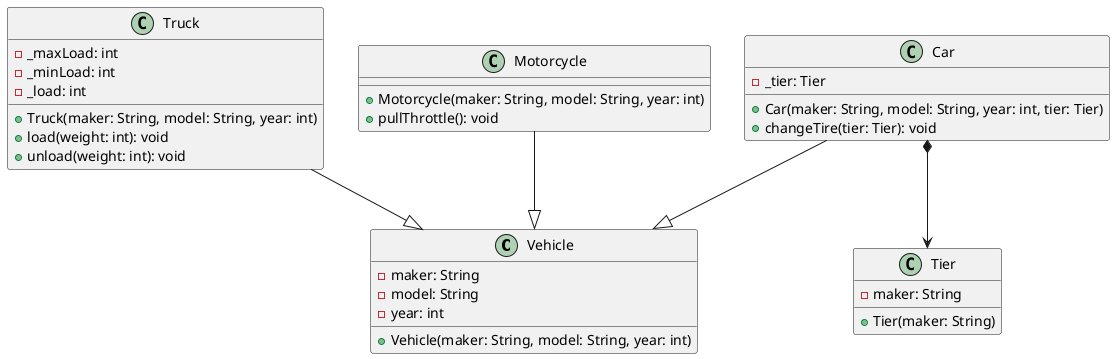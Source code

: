 @startuml

class Vehicle {
  - maker: String
  - model: String
  - year: int

  + Vehicle(maker: String, model: String, year: int)
}

class Tier {
  - maker: String

  + Tier(maker: String)
}

class Truck {
  - _maxLoad: int
  - _minLoad: int
  - _load: int

  + Truck(maker: String, model: String, year: int)
  + load(weight: int): void
  + unload(weight: int): void
}

class Car {
  - _tier: Tier

  + Car(maker: String, model: String, year: int, tier: Tier)
  + changeTire(tier: Tier): void
}

class Motorcycle {
  + Motorcycle(maker: String, model: String, year: int)
  + pullThrottle(): void
}

Truck --|> Vehicle
Car --|> Vehicle
Car *--> Tier
Motorcycle --|> Vehicle

@enduml